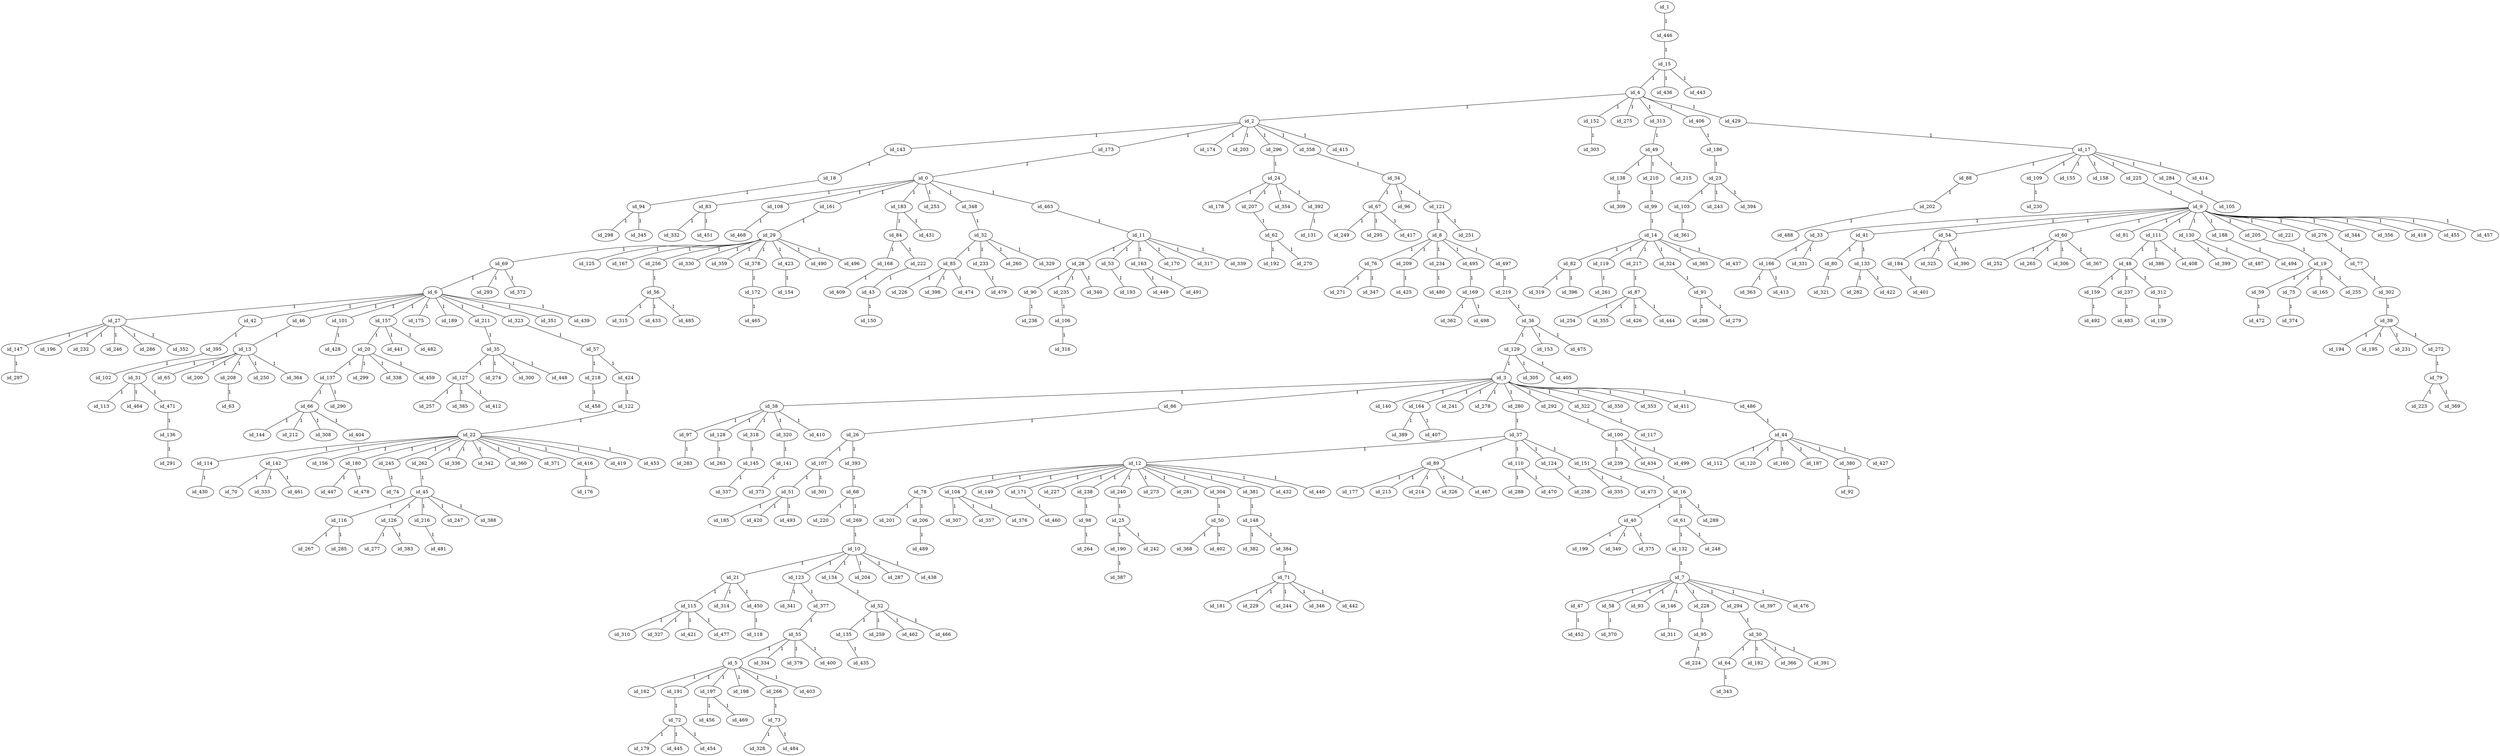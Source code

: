 graph GR{
id_0;
id_1;
id_2;
id_3;
id_4;
id_5;
id_6;
id_7;
id_8;
id_9;
id_10;
id_11;
id_12;
id_13;
id_14;
id_15;
id_16;
id_17;
id_18;
id_19;
id_20;
id_21;
id_22;
id_23;
id_24;
id_25;
id_26;
id_27;
id_28;
id_29;
id_30;
id_31;
id_32;
id_33;
id_34;
id_35;
id_36;
id_37;
id_38;
id_39;
id_40;
id_41;
id_42;
id_43;
id_44;
id_45;
id_46;
id_47;
id_48;
id_49;
id_50;
id_51;
id_52;
id_53;
id_54;
id_55;
id_56;
id_57;
id_58;
id_59;
id_60;
id_61;
id_62;
id_63;
id_64;
id_65;
id_66;
id_67;
id_68;
id_69;
id_70;
id_71;
id_72;
id_73;
id_74;
id_75;
id_76;
id_77;
id_78;
id_79;
id_80;
id_81;
id_82;
id_83;
id_84;
id_85;
id_86;
id_87;
id_88;
id_89;
id_90;
id_91;
id_92;
id_93;
id_94;
id_95;
id_96;
id_97;
id_98;
id_99;
id_100;
id_101;
id_102;
id_103;
id_104;
id_105;
id_106;
id_107;
id_108;
id_109;
id_110;
id_111;
id_112;
id_113;
id_114;
id_115;
id_116;
id_117;
id_118;
id_119;
id_120;
id_121;
id_122;
id_123;
id_124;
id_125;
id_126;
id_127;
id_128;
id_129;
id_130;
id_131;
id_132;
id_133;
id_134;
id_135;
id_136;
id_137;
id_138;
id_139;
id_140;
id_141;
id_142;
id_143;
id_144;
id_145;
id_146;
id_147;
id_148;
id_149;
id_150;
id_151;
id_152;
id_153;
id_154;
id_155;
id_156;
id_157;
id_158;
id_159;
id_160;
id_161;
id_162;
id_163;
id_164;
id_165;
id_166;
id_167;
id_168;
id_169;
id_170;
id_171;
id_172;
id_173;
id_174;
id_175;
id_176;
id_177;
id_178;
id_179;
id_180;
id_181;
id_182;
id_183;
id_184;
id_185;
id_186;
id_187;
id_188;
id_189;
id_190;
id_191;
id_192;
id_193;
id_194;
id_195;
id_196;
id_197;
id_198;
id_199;
id_200;
id_201;
id_202;
id_203;
id_204;
id_205;
id_206;
id_207;
id_208;
id_209;
id_210;
id_211;
id_212;
id_213;
id_214;
id_215;
id_216;
id_217;
id_218;
id_219;
id_220;
id_221;
id_222;
id_223;
id_224;
id_225;
id_226;
id_227;
id_228;
id_229;
id_230;
id_231;
id_232;
id_233;
id_234;
id_235;
id_236;
id_237;
id_238;
id_239;
id_240;
id_241;
id_242;
id_243;
id_244;
id_245;
id_246;
id_247;
id_248;
id_249;
id_250;
id_251;
id_252;
id_253;
id_254;
id_255;
id_256;
id_257;
id_258;
id_259;
id_260;
id_261;
id_262;
id_263;
id_264;
id_265;
id_266;
id_267;
id_268;
id_269;
id_270;
id_271;
id_272;
id_273;
id_274;
id_275;
id_276;
id_277;
id_278;
id_279;
id_280;
id_281;
id_282;
id_283;
id_284;
id_285;
id_286;
id_287;
id_288;
id_289;
id_290;
id_291;
id_292;
id_293;
id_294;
id_295;
id_296;
id_297;
id_298;
id_299;
id_300;
id_301;
id_302;
id_303;
id_304;
id_305;
id_306;
id_307;
id_308;
id_309;
id_310;
id_311;
id_312;
id_313;
id_314;
id_315;
id_316;
id_317;
id_318;
id_319;
id_320;
id_321;
id_322;
id_323;
id_324;
id_325;
id_326;
id_327;
id_328;
id_329;
id_330;
id_331;
id_332;
id_333;
id_334;
id_335;
id_336;
id_337;
id_338;
id_339;
id_340;
id_341;
id_342;
id_343;
id_344;
id_345;
id_346;
id_347;
id_348;
id_349;
id_350;
id_351;
id_352;
id_353;
id_354;
id_355;
id_356;
id_357;
id_358;
id_359;
id_360;
id_361;
id_362;
id_363;
id_364;
id_365;
id_366;
id_367;
id_368;
id_369;
id_370;
id_371;
id_372;
id_373;
id_374;
id_375;
id_376;
id_377;
id_378;
id_379;
id_380;
id_381;
id_382;
id_383;
id_384;
id_385;
id_386;
id_387;
id_388;
id_389;
id_390;
id_391;
id_392;
id_393;
id_394;
id_395;
id_396;
id_397;
id_398;
id_399;
id_400;
id_401;
id_402;
id_403;
id_404;
id_405;
id_406;
id_407;
id_408;
id_409;
id_410;
id_411;
id_412;
id_413;
id_414;
id_415;
id_416;
id_417;
id_418;
id_419;
id_420;
id_421;
id_422;
id_423;
id_424;
id_425;
id_426;
id_427;
id_428;
id_429;
id_430;
id_431;
id_432;
id_433;
id_434;
id_435;
id_436;
id_437;
id_438;
id_439;
id_440;
id_441;
id_442;
id_443;
id_444;
id_445;
id_446;
id_447;
id_448;
id_449;
id_450;
id_451;
id_452;
id_453;
id_454;
id_455;
id_456;
id_457;
id_458;
id_459;
id_460;
id_461;
id_462;
id_463;
id_464;
id_465;
id_466;
id_467;
id_468;
id_469;
id_470;
id_471;
id_472;
id_473;
id_474;
id_475;
id_476;
id_477;
id_478;
id_479;
id_480;
id_481;
id_482;
id_483;
id_484;
id_485;
id_486;
id_487;
id_488;
id_489;
id_490;
id_491;
id_492;
id_493;
id_494;
id_495;
id_496;
id_497;
id_498;
id_499;
id_1--id_446[label=1];
id_446--id_15[label=1];
id_15--id_443[label=1];
id_15--id_436[label=1];
id_15--id_4[label=1];
id_4--id_429[label=1];
id_429--id_17[label=1];
id_17--id_225[label=1];
id_225--id_9[label=1];
id_9--id_60[label=1];
id_60--id_367[label=1];
id_60--id_265[label=1];
id_60--id_306[label=1];
id_60--id_252[label=1];
id_9--id_457[label=1];
id_9--id_205[label=1];
id_205--id_19[label=1];
id_19--id_255[label=1];
id_19--id_75[label=1];
id_75--id_374[label=1];
id_19--id_59[label=1];
id_59--id_472[label=1];
id_19--id_165[label=1];
id_9--id_455[label=1];
id_9--id_221[label=1];
id_9--id_344[label=1];
id_9--id_54[label=1];
id_54--id_390[label=1];
id_54--id_325[label=1];
id_54--id_184[label=1];
id_184--id_401[label=1];
id_9--id_356[label=1];
id_9--id_111[label=1];
id_111--id_386[label=1];
id_111--id_408[label=1];
id_111--id_48[label=1];
id_48--id_159[label=1];
id_159--id_492[label=1];
id_48--id_312[label=1];
id_312--id_139[label=1];
id_48--id_237[label=1];
id_237--id_483[label=1];
id_9--id_130[label=1];
id_130--id_487[label=1];
id_130--id_399[label=1];
id_9--id_33[label=1];
id_33--id_331[label=1];
id_33--id_166[label=1];
id_166--id_363[label=1];
id_166--id_413[label=1];
id_9--id_41[label=1];
id_41--id_133[label=1];
id_133--id_422[label=1];
id_133--id_282[label=1];
id_41--id_80[label=1];
id_80--id_321[label=1];
id_9--id_418[label=1];
id_9--id_81[label=1];
id_9--id_188[label=1];
id_188--id_494[label=1];
id_9--id_276[label=1];
id_276--id_77[label=1];
id_77--id_302[label=1];
id_302--id_39[label=1];
id_39--id_272[label=1];
id_272--id_79[label=1];
id_79--id_369[label=1];
id_79--id_223[label=1];
id_39--id_195[label=1];
id_39--id_194[label=1];
id_39--id_231[label=1];
id_17--id_414[label=1];
id_17--id_284[label=1];
id_284--id_105[label=1];
id_17--id_88[label=1];
id_88--id_202[label=1];
id_202--id_488[label=1];
id_17--id_155[label=1];
id_17--id_109[label=1];
id_109--id_230[label=1];
id_17--id_158[label=1];
id_4--id_406[label=1];
id_406--id_186[label=1];
id_186--id_23[label=1];
id_23--id_103[label=1];
id_103--id_361[label=1];
id_23--id_243[label=1];
id_23--id_394[label=1];
id_4--id_313[label=1];
id_313--id_49[label=1];
id_49--id_138[label=1];
id_138--id_309[label=1];
id_49--id_210[label=1];
id_210--id_99[label=1];
id_99--id_14[label=1];
id_14--id_217[label=1];
id_217--id_87[label=1];
id_87--id_444[label=1];
id_87--id_426[label=1];
id_87--id_254[label=1];
id_87--id_355[label=1];
id_14--id_365[label=1];
id_14--id_82[label=1];
id_82--id_319[label=1];
id_82--id_396[label=1];
id_14--id_324[label=1];
id_324--id_91[label=1];
id_91--id_279[label=1];
id_91--id_268[label=1];
id_14--id_119[label=1];
id_119--id_261[label=1];
id_14--id_437[label=1];
id_49--id_215[label=1];
id_4--id_275[label=1];
id_4--id_2[label=1];
id_2--id_173[label=1];
id_173--id_0[label=1];
id_0--id_183[label=1];
id_183--id_431[label=1];
id_183--id_84[label=1];
id_84--id_168[label=1];
id_168--id_409[label=1];
id_84--id_222[label=1];
id_222--id_43[label=1];
id_43--id_150[label=1];
id_0--id_463[label=1];
id_463--id_11[label=1];
id_11--id_170[label=1];
id_11--id_317[label=1];
id_11--id_53[label=1];
id_53--id_193[label=1];
id_11--id_163[label=1];
id_163--id_491[label=1];
id_163--id_449[label=1];
id_11--id_28[label=1];
id_28--id_90[label=1];
id_90--id_236[label=1];
id_28--id_340[label=1];
id_28--id_235[label=1];
id_235--id_106[label=1];
id_106--id_316[label=1];
id_11--id_339[label=1];
id_0--id_161[label=1];
id_161--id_29[label=1];
id_29--id_69[label=1];
id_69--id_293[label=1];
id_69--id_372[label=1];
id_69--id_6[label=1];
id_6--id_351[label=1];
id_6--id_157[label=1];
id_157--id_20[label=1];
id_20--id_137[label=1];
id_137--id_66[label=1];
id_66--id_212[label=1];
id_66--id_404[label=1];
id_66--id_308[label=1];
id_66--id_144[label=1];
id_137--id_290[label=1];
id_20--id_338[label=1];
id_20--id_459[label=1];
id_20--id_299[label=1];
id_157--id_441[label=1];
id_157--id_482[label=1];
id_6--id_323[label=1];
id_323--id_57[label=1];
id_57--id_424[label=1];
id_424--id_122[label=1];
id_122--id_22[label=1];
id_22--id_453[label=1];
id_22--id_114[label=1];
id_114--id_430[label=1];
id_22--id_262[label=1];
id_262--id_45[label=1];
id_45--id_116[label=1];
id_116--id_267[label=1];
id_116--id_285[label=1];
id_45--id_126[label=1];
id_126--id_383[label=1];
id_126--id_277[label=1];
id_45--id_247[label=1];
id_45--id_388[label=1];
id_45--id_216[label=1];
id_216--id_481[label=1];
id_22--id_180[label=1];
id_180--id_447[label=1];
id_180--id_478[label=1];
id_22--id_360[label=1];
id_22--id_245[label=1];
id_245--id_74[label=1];
id_22--id_142[label=1];
id_142--id_333[label=1];
id_142--id_70[label=1];
id_142--id_461[label=1];
id_22--id_336[label=1];
id_22--id_419[label=1];
id_22--id_342[label=1];
id_22--id_156[label=1];
id_22--id_416[label=1];
id_416--id_176[label=1];
id_22--id_371[label=1];
id_57--id_218[label=1];
id_218--id_458[label=1];
id_6--id_27[label=1];
id_27--id_196[label=1];
id_27--id_232[label=1];
id_27--id_147[label=1];
id_147--id_297[label=1];
id_27--id_246[label=1];
id_27--id_352[label=1];
id_27--id_286[label=1];
id_6--id_46[label=1];
id_46--id_13[label=1];
id_13--id_200[label=1];
id_13--id_250[label=1];
id_13--id_31[label=1];
id_31--id_464[label=1];
id_31--id_471[label=1];
id_471--id_136[label=1];
id_136--id_291[label=1];
id_31--id_113[label=1];
id_13--id_65[label=1];
id_13--id_208[label=1];
id_208--id_63[label=1];
id_13--id_364[label=1];
id_6--id_211[label=1];
id_211--id_35[label=1];
id_35--id_448[label=1];
id_35--id_300[label=1];
id_35--id_274[label=1];
id_35--id_127[label=1];
id_127--id_385[label=1];
id_127--id_412[label=1];
id_127--id_257[label=1];
id_6--id_189[label=1];
id_6--id_42[label=1];
id_42--id_395[label=1];
id_395--id_102[label=1];
id_6--id_439[label=1];
id_6--id_101[label=1];
id_101--id_428[label=1];
id_6--id_175[label=1];
id_29--id_125[label=1];
id_29--id_256[label=1];
id_256--id_56[label=1];
id_56--id_485[label=1];
id_56--id_433[label=1];
id_56--id_315[label=1];
id_29--id_496[label=1];
id_29--id_359[label=1];
id_29--id_330[label=1];
id_29--id_167[label=1];
id_29--id_378[label=1];
id_378--id_172[label=1];
id_172--id_465[label=1];
id_29--id_490[label=1];
id_29--id_423[label=1];
id_423--id_154[label=1];
id_0--id_348[label=1];
id_348--id_32[label=1];
id_32--id_85[label=1];
id_85--id_474[label=1];
id_85--id_226[label=1];
id_85--id_398[label=1];
id_32--id_329[label=1];
id_32--id_260[label=1];
id_32--id_233[label=1];
id_233--id_479[label=1];
id_0--id_108[label=1];
id_108--id_468[label=1];
id_0--id_83[label=1];
id_83--id_451[label=1];
id_83--id_332[label=1];
id_0--id_253[label=1];
id_2--id_358[label=1];
id_358--id_34[label=1];
id_34--id_121[label=1];
id_121--id_8[label=1];
id_8--id_76[label=1];
id_76--id_347[label=1];
id_76--id_271[label=1];
id_8--id_497[label=1];
id_497--id_219[label=1];
id_219--id_36[label=1];
id_36--id_153[label=1];
id_36--id_129[label=1];
id_129--id_405[label=1];
id_129--id_3[label=1];
id_3--id_486[label=1];
id_486--id_44[label=1];
id_44--id_380[label=1];
id_380--id_92[label=1];
id_44--id_120[label=1];
id_44--id_160[label=1];
id_44--id_112[label=1];
id_44--id_427[label=1];
id_44--id_187[label=1];
id_3--id_86[label=1];
id_86--id_26[label=1];
id_26--id_107[label=1];
id_107--id_301[label=1];
id_107--id_51[label=1];
id_51--id_185[label=1];
id_51--id_493[label=1];
id_51--id_420[label=1];
id_26--id_393[label=1];
id_393--id_68[label=1];
id_68--id_269[label=1];
id_269--id_10[label=1];
id_10--id_123[label=1];
id_123--id_377[label=1];
id_377--id_55[label=1];
id_55--id_334[label=1];
id_55--id_379[label=1];
id_55--id_5[label=1];
id_5--id_266[label=1];
id_266--id_73[label=1];
id_73--id_328[label=1];
id_73--id_484[label=1];
id_5--id_403[label=1];
id_5--id_198[label=1];
id_5--id_191[label=1];
id_191--id_72[label=1];
id_72--id_179[label=1];
id_72--id_454[label=1];
id_72--id_445[label=1];
id_5--id_162[label=1];
id_5--id_197[label=1];
id_197--id_456[label=1];
id_197--id_469[label=1];
id_55--id_400[label=1];
id_123--id_341[label=1];
id_10--id_438[label=1];
id_10--id_204[label=1];
id_10--id_134[label=1];
id_134--id_52[label=1];
id_52--id_462[label=1];
id_52--id_135[label=1];
id_135--id_435[label=1];
id_52--id_259[label=1];
id_52--id_466[label=1];
id_10--id_287[label=1];
id_10--id_21[label=1];
id_21--id_314[label=1];
id_21--id_450[label=1];
id_450--id_118[label=1];
id_21--id_115[label=1];
id_115--id_310[label=1];
id_115--id_421[label=1];
id_115--id_477[label=1];
id_115--id_327[label=1];
id_68--id_220[label=1];
id_3--id_292[label=1];
id_292--id_100[label=1];
id_100--id_434[label=1];
id_100--id_239[label=1];
id_239--id_16[label=1];
id_16--id_40[label=1];
id_40--id_199[label=1];
id_40--id_375[label=1];
id_40--id_349[label=1];
id_16--id_61[label=1];
id_61--id_248[label=1];
id_61--id_132[label=1];
id_132--id_7[label=1];
id_7--id_228[label=1];
id_228--id_95[label=1];
id_95--id_224[label=1];
id_7--id_294[label=1];
id_294--id_30[label=1];
id_30--id_366[label=1];
id_30--id_64[label=1];
id_64--id_343[label=1];
id_30--id_182[label=1];
id_30--id_391[label=1];
id_7--id_47[label=1];
id_47--id_452[label=1];
id_7--id_93[label=1];
id_7--id_476[label=1];
id_7--id_58[label=1];
id_58--id_370[label=1];
id_7--id_397[label=1];
id_7--id_146[label=1];
id_146--id_311[label=1];
id_16--id_289[label=1];
id_100--id_499[label=1];
id_3--id_280[label=1];
id_280--id_37[label=1];
id_37--id_151[label=1];
id_151--id_473[label=1];
id_151--id_335[label=1];
id_37--id_124[label=1];
id_124--id_258[label=1];
id_37--id_89[label=1];
id_89--id_467[label=1];
id_89--id_214[label=1];
id_89--id_177[label=1];
id_89--id_213[label=1];
id_89--id_326[label=1];
id_37--id_12[label=1];
id_12--id_381[label=1];
id_381--id_148[label=1];
id_148--id_384[label=1];
id_384--id_71[label=1];
id_71--id_442[label=1];
id_71--id_346[label=1];
id_71--id_181[label=1];
id_71--id_229[label=1];
id_71--id_244[label=1];
id_148--id_382[label=1];
id_12--id_238[label=1];
id_238--id_98[label=1];
id_98--id_264[label=1];
id_12--id_432[label=1];
id_12--id_149[label=1];
id_12--id_104[label=1];
id_104--id_307[label=1];
id_104--id_376[label=1];
id_104--id_357[label=1];
id_12--id_78[label=1];
id_78--id_201[label=1];
id_78--id_206[label=1];
id_206--id_489[label=1];
id_12--id_281[label=1];
id_12--id_227[label=1];
id_12--id_304[label=1];
id_304--id_50[label=1];
id_50--id_368[label=1];
id_50--id_402[label=1];
id_12--id_171[label=1];
id_171--id_460[label=1];
id_12--id_440[label=1];
id_12--id_240[label=1];
id_240--id_25[label=1];
id_25--id_242[label=1];
id_25--id_190[label=1];
id_190--id_387[label=1];
id_12--id_273[label=1];
id_37--id_110[label=1];
id_110--id_288[label=1];
id_110--id_470[label=1];
id_3--id_241[label=1];
id_3--id_353[label=1];
id_3--id_38[label=1];
id_38--id_320[label=1];
id_320--id_141[label=1];
id_141--id_373[label=1];
id_38--id_318[label=1];
id_318--id_145[label=1];
id_145--id_337[label=1];
id_38--id_410[label=1];
id_38--id_128[label=1];
id_128--id_263[label=1];
id_38--id_97[label=1];
id_97--id_283[label=1];
id_3--id_322[label=1];
id_322--id_117[label=1];
id_3--id_411[label=1];
id_3--id_164[label=1];
id_164--id_389[label=1];
id_164--id_407[label=1];
id_3--id_278[label=1];
id_3--id_140[label=1];
id_3--id_350[label=1];
id_129--id_305[label=1];
id_36--id_475[label=1];
id_8--id_495[label=1];
id_495--id_169[label=1];
id_169--id_362[label=1];
id_169--id_498[label=1];
id_8--id_209[label=1];
id_209--id_425[label=1];
id_8--id_234[label=1];
id_234--id_480[label=1];
id_121--id_251[label=1];
id_34--id_67[label=1];
id_67--id_417[label=1];
id_67--id_295[label=1];
id_67--id_249[label=1];
id_34--id_96[label=1];
id_2--id_415[label=1];
id_2--id_296[label=1];
id_296--id_24[label=1];
id_24--id_207[label=1];
id_207--id_62[label=1];
id_62--id_192[label=1];
id_62--id_270[label=1];
id_24--id_354[label=1];
id_24--id_392[label=1];
id_392--id_131[label=1];
id_24--id_178[label=1];
id_2--id_143[label=1];
id_143--id_18[label=1];
id_18--id_94[label=1];
id_94--id_298[label=1];
id_94--id_345[label=1];
id_2--id_174[label=1];
id_2--id_203[label=1];
id_4--id_152[label=1];
id_152--id_303[label=1];
}
